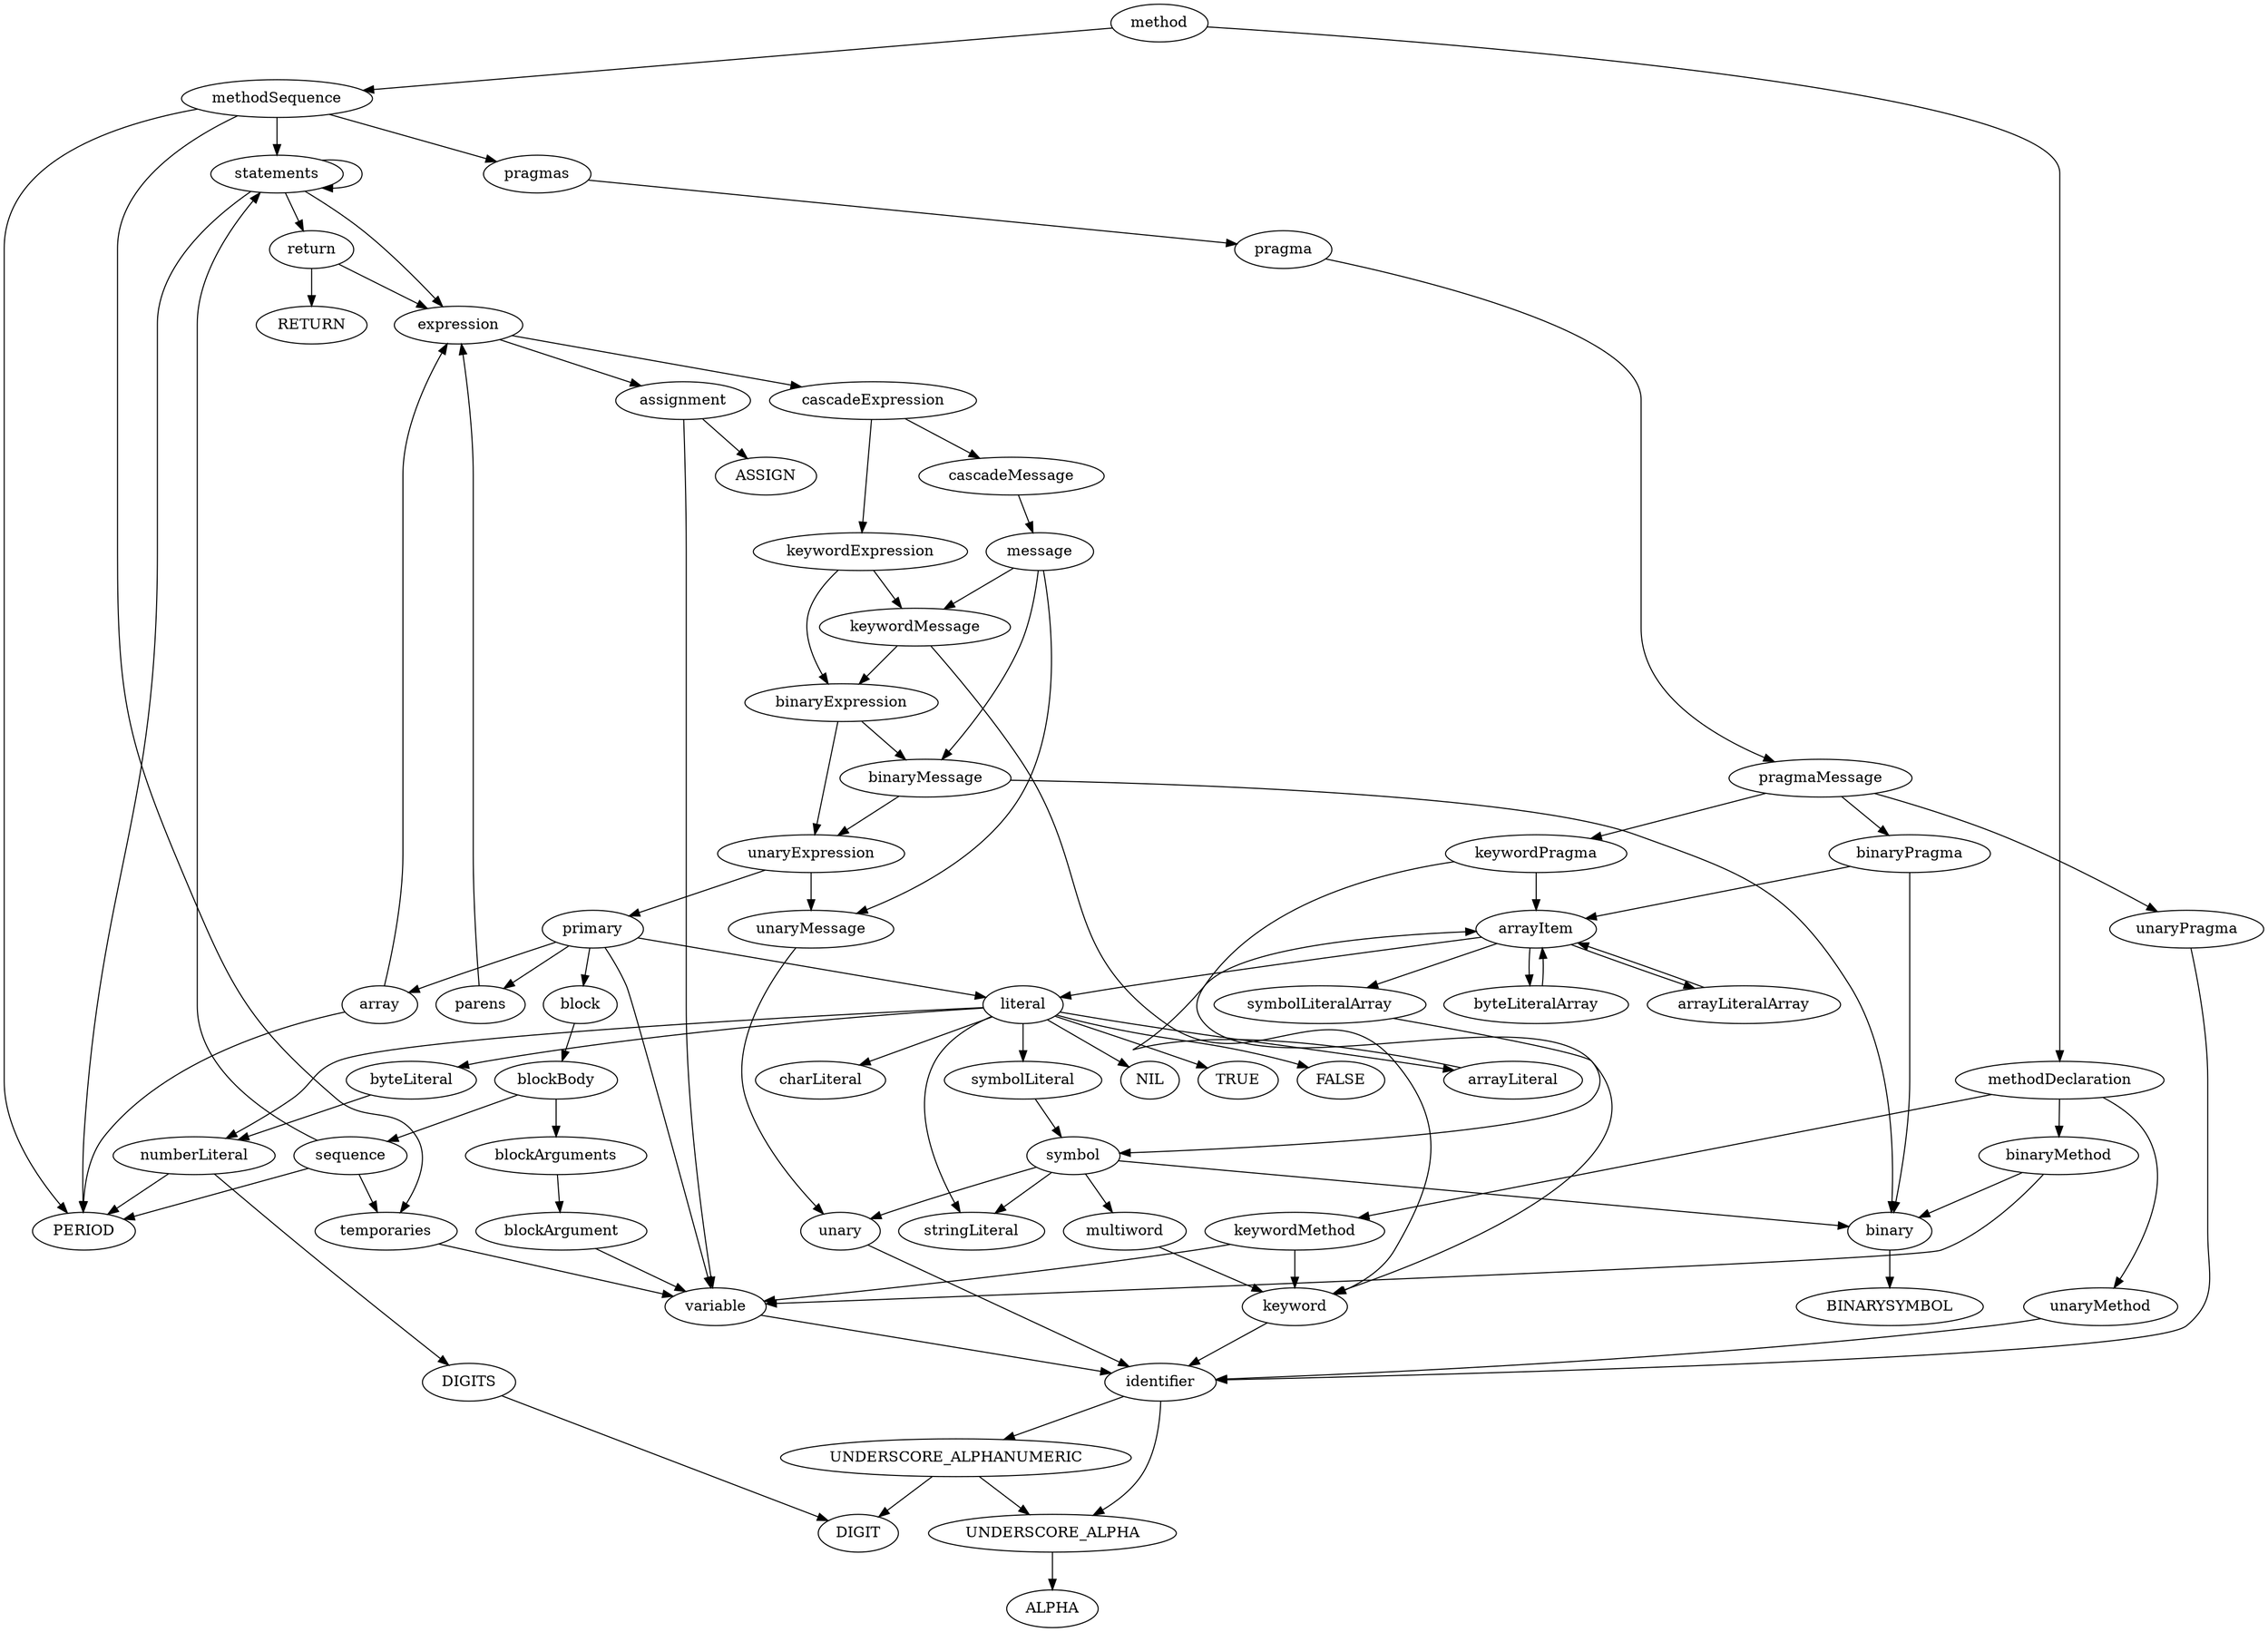 digraph {
method -> methodDeclaration;
methodDeclaration -> keywordMethod;
keywordMethod -> keyword;
keyword -> identifier;
identifier -> UNDERSCORE_ALPHA;
UNDERSCORE_ALPHA -> ALPHA;
identifier -> UNDERSCORE_ALPHANUMERIC;
UNDERSCORE_ALPHANUMERIC -> UNDERSCORE_ALPHA;
UNDERSCORE_ALPHANUMERIC -> DIGIT;
keywordMethod -> variable;
variable -> identifier;
methodDeclaration -> unaryMethod;
unaryMethod -> identifier;
methodDeclaration -> binaryMethod;
binaryMethod -> binary;
binary -> BINARYSYMBOL;
binaryMethod -> variable;
method -> methodSequence;
methodSequence -> PERIOD;
methodSequence -> pragmas;
pragmas -> pragma;
pragma -> pragmaMessage;
pragmaMessage -> keywordPragma;
keywordPragma -> keyword;
keywordPragma -> arrayItem;
arrayItem -> literal;
literal -> numberLiteral;
numberLiteral -> DIGITS;
DIGITS -> DIGIT;
numberLiteral -> PERIOD;
literal -> stringLiteral;
literal -> charLiteral;
literal -> arrayLiteral;
arrayLiteral -> arrayItem;
literal -> byteLiteral;
byteLiteral -> numberLiteral;
literal -> symbolLiteral;
symbolLiteral -> symbol;
symbol -> unary;
unary -> identifier;
symbol -> binary;
symbol -> multiword;
multiword -> keyword;
symbol -> stringLiteral;
literal -> NIL;
literal -> TRUE;
literal -> FALSE;
arrayItem -> symbolLiteralArray;
symbolLiteralArray -> symbol;
arrayItem -> arrayLiteralArray;
arrayLiteralArray -> arrayItem;
arrayItem -> byteLiteralArray;
byteLiteralArray -> arrayItem;
pragmaMessage -> unaryPragma;
unaryPragma -> identifier;
pragmaMessage -> binaryPragma;
binaryPragma -> binary;
binaryPragma -> arrayItem;
methodSequence -> temporaries;
temporaries -> variable;
methodSequence -> statements;
statements -> expression;
expression -> assignment;
assignment -> variable;
assignment -> ASSIGN;
expression -> cascadeExpression;
cascadeExpression -> keywordExpression;
keywordExpression -> binaryExpression;
binaryExpression -> unaryExpression;
unaryExpression -> primary;
primary -> literal;
primary -> variable;
primary -> block;
block -> blockBody;
blockBody -> blockArguments;
blockArguments -> blockArgument;
blockArgument -> variable;
blockBody -> sequence;
sequence -> temporaries;
sequence -> PERIOD;
sequence -> statements;
primary -> parens;
parens -> expression;
primary -> array;
array -> expression;
array -> PERIOD;
unaryExpression -> unaryMessage;
unaryMessage -> unary;
binaryExpression -> binaryMessage;
binaryMessage -> binary;
binaryMessage -> unaryExpression;
keywordExpression -> keywordMessage;
keywordMessage -> keyword;
keywordMessage -> binaryExpression;
cascadeExpression -> cascadeMessage;
cascadeMessage -> message;
message -> keywordMessage;
message -> binaryMessage;
message -> unaryMessage;
statements -> PERIOD;
statements -> statements;
statements -> return;
return -> RETURN;
return -> expression;
}